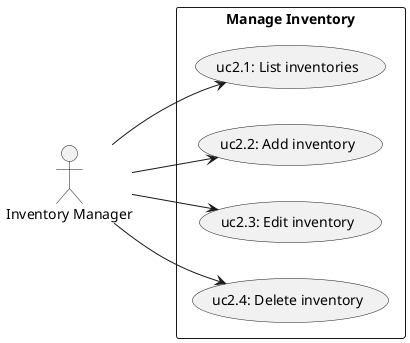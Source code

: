 
@startuml uc2_inventory.png

   ' Manage inventory
   ' ----------------

   left to right direction
   actor "Inventory Manager" as Inventory


   rectangle "Manage Inventory" {
      (uc2.1: List inventories)  as (uc2.1)
      (uc2.2: Add inventory)    as (uc2.2)
      (uc2.3: Edit inventory) as (uc2.3)
      (uc2.4: Delete inventory) as (uc2.4)

      Inventory --> (uc2.1)
      Inventory --> (uc2.2)
      Inventory --> (uc2.3)
      Inventory --> (uc2.4)

   }
   

@enduml
